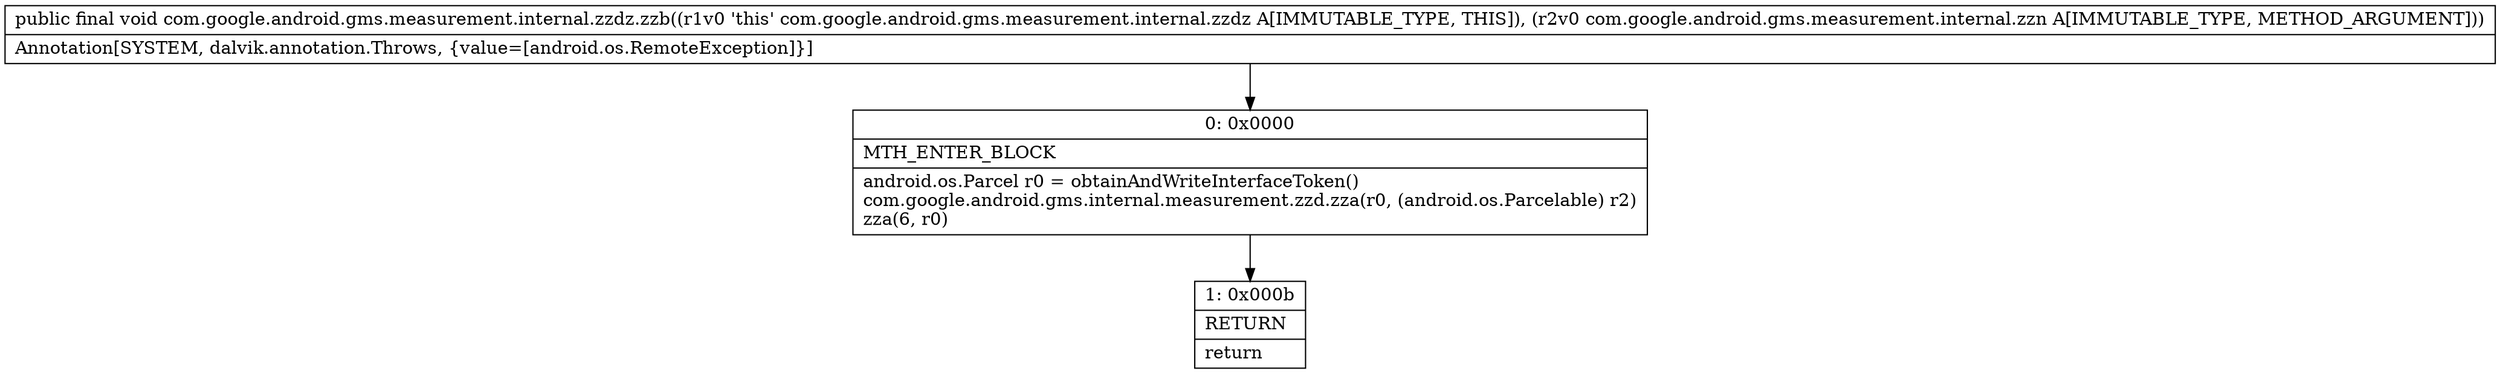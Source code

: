 digraph "CFG forcom.google.android.gms.measurement.internal.zzdz.zzb(Lcom\/google\/android\/gms\/measurement\/internal\/zzn;)V" {
Node_0 [shape=record,label="{0\:\ 0x0000|MTH_ENTER_BLOCK\l|android.os.Parcel r0 = obtainAndWriteInterfaceToken()\lcom.google.android.gms.internal.measurement.zzd.zza(r0, (android.os.Parcelable) r2)\lzza(6, r0)\l}"];
Node_1 [shape=record,label="{1\:\ 0x000b|RETURN\l|return\l}"];
MethodNode[shape=record,label="{public final void com.google.android.gms.measurement.internal.zzdz.zzb((r1v0 'this' com.google.android.gms.measurement.internal.zzdz A[IMMUTABLE_TYPE, THIS]), (r2v0 com.google.android.gms.measurement.internal.zzn A[IMMUTABLE_TYPE, METHOD_ARGUMENT]))  | Annotation[SYSTEM, dalvik.annotation.Throws, \{value=[android.os.RemoteException]\}]\l}"];
MethodNode -> Node_0;
Node_0 -> Node_1;
}

